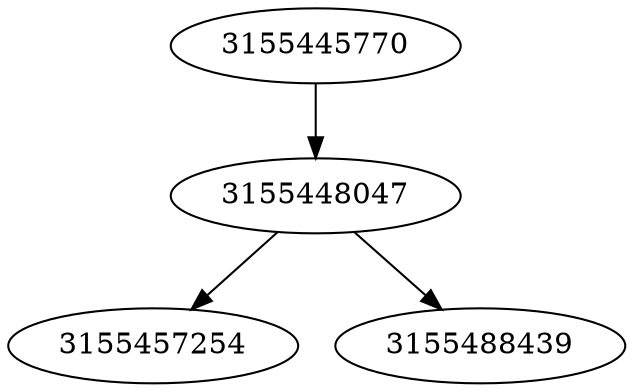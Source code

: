 strict digraph  {
3155445770;
3155448047;
3155457254;
3155488439;
3155445770 -> 3155448047;
3155448047 -> 3155488439;
3155448047 -> 3155457254;
}
